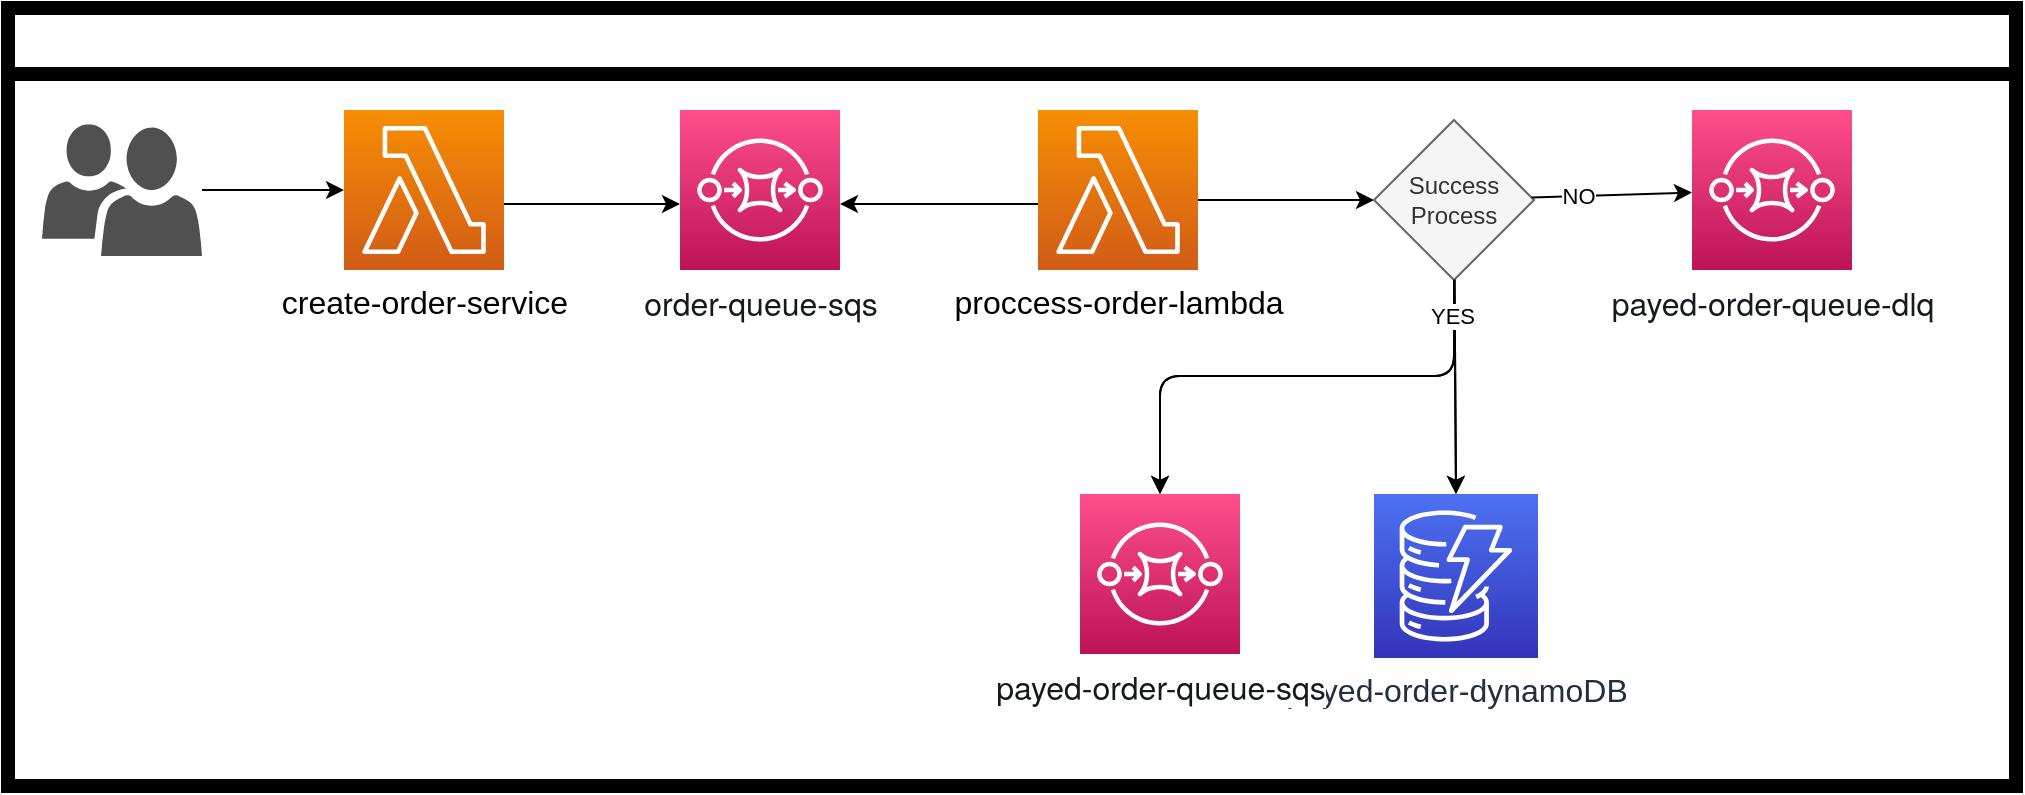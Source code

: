 <mxfile>
    <diagram id="U7Wf0fb3UxXDUE2pneNa" name="Page-1">
        <mxGraphModel dx="1130" dy="1879" grid="0" gridSize="10" guides="1" tooltips="1" connect="1" arrows="1" fold="1" page="1" pageScale="1" pageWidth="850" pageHeight="1100" background="#ffffff" math="0" shadow="0">
            <root>
                <mxCell id="0"/>
                <mxCell id="1" parent="0"/>
                <mxCell id="40" value="Create order group" style="swimlane;whiteSpace=wrap;html=1;labelBackgroundColor=none;strokeWidth=7;fontSize=16;fontColor=#FFFFFF;startSize=33;" parent="1" vertex="1">
                    <mxGeometry x="65" y="-112" width="1004" height="389" as="geometry"/>
                </mxCell>
                <mxCell id="10" value="" style="sketch=0;pointerEvents=1;shadow=0;dashed=0;html=1;strokeColor=none;labelPosition=center;verticalLabelPosition=bottom;verticalAlign=top;align=center;fillColor=#505050;shape=mxgraph.mscae.intune.user_group;" parent="40" vertex="1">
                    <mxGeometry x="17" y="58" width="80" height="66" as="geometry"/>
                </mxCell>
                <mxCell id="12" value="&lt;h5 style=&quot;font-family: &amp;quot;Amazon Ember&amp;quot;, &amp;quot;Helvetica Neue&amp;quot;, Roboto, Arial, sans-serif; font-weight: var(--font-weight-heading-xs-lfmr92, 400); margin-block: 0px; padding-block: var(--space-xxs-9rrxti, 4px); padding-inline: 0px; color: rgb(22, 25, 31); font-size: var(--font-size-heading-xs-pz04z3, 16px); line-height: var(--line-height-heading-xs-jsenn1, 20px); -webkit-font-smoothing: var(--font-smoothing-webkit-8fiijr, auto); text-align: start; background-color: rgb(255, 255, 255); padding: 0px;&quot;&gt;order-queue-sqs&lt;/h5&gt;" style="sketch=0;points=[[0,0,0],[0.25,0,0],[0.5,0,0],[0.75,0,0],[1,0,0],[0,1,0],[0.25,1,0],[0.5,1,0],[0.75,1,0],[1,1,0],[0,0.25,0],[0,0.5,0],[0,0.75,0],[1,0.25,0],[1,0.5,0],[1,0.75,0]];outlineConnect=0;fontColor=#232F3E;gradientColor=#FF4F8B;gradientDirection=north;fillColor=#BC1356;strokeColor=#ffffff;dashed=0;verticalLabelPosition=bottom;verticalAlign=top;align=center;html=1;fontSize=12;fontStyle=0;aspect=fixed;shape=mxgraph.aws4.resourceIcon;resIcon=mxgraph.aws4.sqs;" parent="40" vertex="1">
                    <mxGeometry x="336" y="51" width="80" height="80" as="geometry"/>
                </mxCell>
                <mxCell id="16" style="edgeStyle=none;html=1;entryX=0;entryY=0.5;entryDx=0;entryDy=0;entryPerimeter=0;strokeColor=#000000;fontColor=#000000;" parent="40" edge="1">
                    <mxGeometry relative="1" as="geometry">
                        <mxPoint x="248" y="98" as="sourcePoint"/>
                        <mxPoint x="336" y="98" as="targetPoint"/>
                    </mxGeometry>
                </mxCell>
                <mxCell id="13" value="&lt;font style=&quot;font-size: 16px;&quot; color=&quot;#000000&quot;&gt;&lt;span style=&quot;font-family: Helvetica; font-style: normal; font-variant-ligatures: normal; font-variant-caps: normal; font-weight: 400; letter-spacing: normal; orphans: 2; text-align: center; text-indent: 0px; text-transform: none; widows: 2; word-spacing: 0px; -webkit-text-stroke-width: 0px; text-decoration-thickness: initial; text-decoration-style: initial; text-decoration-color: initial; float: none; display: inline !important;&quot;&gt;create-order-service&lt;/span&gt;&lt;/font&gt;" style="sketch=0;points=[[0,0,0],[0.25,0,0],[0.5,0,0],[0.75,0,0],[1,0,0],[0,1,0],[0.25,1,0],[0.5,1,0],[0.75,1,0],[1,1,0],[0,0.25,0],[0,0.5,0],[0,0.75,0],[1,0.25,0],[1,0.5,0],[1,0.75,0]];outlineConnect=0;fontColor=#232F3E;gradientColor=#F78E04;gradientDirection=north;fillColor=#D05C17;strokeColor=#ffffff;dashed=0;verticalLabelPosition=bottom;verticalAlign=top;align=center;html=1;fontSize=12;fontStyle=0;aspect=fixed;shape=mxgraph.aws4.resourceIcon;resIcon=mxgraph.aws4.lambda;" parent="40" vertex="1">
                    <mxGeometry x="168" y="51" width="80" height="80" as="geometry"/>
                </mxCell>
                <mxCell id="11" style="edgeStyle=none;html=1;strokeColor=#000000;entryX=0;entryY=0.5;entryDx=0;entryDy=0;entryPerimeter=0;" parent="40" source="10" target="13" edge="1">
                    <mxGeometry relative="1" as="geometry">
                        <mxPoint x="80" y="70" as="sourcePoint"/>
                        <mxPoint x="168" y="70" as="targetPoint"/>
                    </mxGeometry>
                </mxCell>
                <mxCell id="19" style="edgeStyle=none;html=1;strokeColor=#000000;fontSize=16;fontColor=#000000;" parent="40" edge="1">
                    <mxGeometry relative="1" as="geometry">
                        <mxPoint x="515" y="98" as="sourcePoint"/>
                        <mxPoint x="416" y="98" as="targetPoint"/>
                    </mxGeometry>
                </mxCell>
                <mxCell id="43" style="edgeStyle=none;html=1;entryX=0;entryY=0.5;entryDx=0;entryDy=0;strokeColor=#000000;" edge="1" parent="40" target="41">
                    <mxGeometry relative="1" as="geometry">
                        <mxPoint x="592" y="96" as="sourcePoint"/>
                    </mxGeometry>
                </mxCell>
                <mxCell id="18" value="&lt;font style=&quot;font-size: 16px;&quot; color=&quot;#000000&quot;&gt;&lt;span style=&quot;font-family: Helvetica; font-style: normal; font-variant-ligatures: normal; font-variant-caps: normal; font-weight: 400; letter-spacing: normal; orphans: 2; text-align: center; text-indent: 0px; text-transform: none; widows: 2; word-spacing: 0px; -webkit-text-stroke-width: 0px; text-decoration-thickness: initial; text-decoration-style: initial; text-decoration-color: initial; float: none; display: inline !important;&quot;&gt;proccess-order-lambda&lt;/span&gt;&lt;/font&gt;" style="sketch=0;points=[[0,0,0],[0.25,0,0],[0.5,0,0],[0.75,0,0],[1,0,0],[0,1,0],[0.25,1,0],[0.5,1,0],[0.75,1,0],[1,1,0],[0,0.25,0],[0,0.5,0],[0,0.75,0],[1,0.25,0],[1,0.5,0],[1,0.75,0]];outlineConnect=0;fontColor=#232F3E;gradientColor=#F78E04;gradientDirection=north;fillColor=#D05C17;strokeColor=#ffffff;dashed=0;verticalLabelPosition=bottom;verticalAlign=top;align=center;html=1;fontSize=12;fontStyle=0;aspect=fixed;shape=mxgraph.aws4.resourceIcon;resIcon=mxgraph.aws4.lambda;" parent="40" vertex="1">
                    <mxGeometry x="515" y="51" width="80" height="80" as="geometry"/>
                </mxCell>
                <mxCell id="21" value="&lt;font style=&quot;font-size: 16px;&quot;&gt;payed-order-dynamoDB&lt;/font&gt;" style="sketch=0;points=[[0,0,0],[0.25,0,0],[0.5,0,0],[0.75,0,0],[1,0,0],[0,1,0],[0.25,1,0],[0.5,1,0],[0.75,1,0],[1,1,0],[0,0.25,0],[0,0.5,0],[0,0.75,0],[1,0.25,0],[1,0.5,0],[1,0.75,0]];outlineConnect=0;fontColor=#232F3E;gradientColor=#4D72F3;gradientDirection=north;fillColor=#3334B9;strokeColor=#ffffff;dashed=0;verticalLabelPosition=bottom;verticalAlign=top;align=center;html=1;fontSize=12;fontStyle=0;aspect=fixed;shape=mxgraph.aws4.resourceIcon;resIcon=mxgraph.aws4.dynamodb;labelBackgroundColor=none;" parent="40" vertex="1">
                    <mxGeometry x="683" y="243" width="82" height="82" as="geometry"/>
                </mxCell>
                <mxCell id="46" style="edgeStyle=none;html=1;entryX=0.5;entryY=0;entryDx=0;entryDy=0;entryPerimeter=0;" edge="1" parent="40" source="41" target="21">
                    <mxGeometry relative="1" as="geometry"/>
                </mxCell>
                <mxCell id="47" style="edgeStyle=orthogonalEdgeStyle;html=1;entryX=0.5;entryY=0;entryDx=0;entryDy=0;entryPerimeter=0;" edge="1" parent="40" source="41" target="25">
                    <mxGeometry relative="1" as="geometry">
                        <Array as="points">
                            <mxPoint x="723" y="184"/>
                            <mxPoint x="576" y="184"/>
                        </Array>
                    </mxGeometry>
                </mxCell>
                <mxCell id="41" value="Success Process" style="rhombus;whiteSpace=wrap;html=1;fillColor=#f5f5f5;fontColor=#333333;strokeColor=#666666;" vertex="1" parent="40">
                    <mxGeometry x="683" y="56" width="80" height="80" as="geometry"/>
                </mxCell>
                <mxCell id="25" value="&lt;h5 style=&quot;font-family: &amp;quot;Amazon Ember&amp;quot;, &amp;quot;Helvetica Neue&amp;quot;, Roboto, Arial, sans-serif; font-weight: var(--font-weight-heading-xs-lfmr92, 400); margin-block: 0px; padding-block: var(--space-xxs-9rrxti, 4px); padding-inline: 0px; color: rgb(22, 25, 31); font-size: var(--font-size-heading-xs-pz04z3, 16px); line-height: var(--line-height-heading-xs-jsenn1, 20px); -webkit-font-smoothing: var(--font-smoothing-webkit-8fiijr, auto); text-align: start; background-color: rgb(255, 255, 255); padding: 0px;&quot;&gt;payed-order-queue-sqs&lt;/h5&gt;" style="sketch=0;points=[[0,0,0],[0.25,0,0],[0.5,0,0],[0.75,0,0],[1,0,0],[0,1,0],[0.25,1,0],[0.5,1,0],[0.75,1,0],[1,1,0],[0,0.25,0],[0,0.5,0],[0,0.75,0],[1,0.25,0],[1,0.5,0],[1,0.75,0]];outlineConnect=0;fontColor=#232F3E;gradientColor=#FF4F8B;gradientDirection=north;fillColor=#BC1356;strokeColor=#ffffff;dashed=0;verticalLabelPosition=bottom;verticalAlign=top;align=center;html=1;fontSize=12;fontStyle=0;aspect=fixed;shape=mxgraph.aws4.resourceIcon;resIcon=mxgraph.aws4.sqs;" parent="40" vertex="1">
                    <mxGeometry x="536" y="243" width="80" height="80" as="geometry"/>
                </mxCell>
                <mxCell id="45" value="&lt;h5 style=&quot;font-family: &amp;quot;Amazon Ember&amp;quot;, &amp;quot;Helvetica Neue&amp;quot;, Roboto, Arial, sans-serif; font-weight: var(--font-weight-heading-xs-lfmr92, 400); margin-block: 0px; padding-block: var(--space-xxs-9rrxti, 4px); padding-inline: 0px; color: rgb(22, 25, 31); font-size: var(--font-size-heading-xs-pz04z3, 16px); line-height: var(--line-height-heading-xs-jsenn1, 20px); -webkit-font-smoothing: var(--font-smoothing-webkit-8fiijr, auto); text-align: start; background-color: rgb(255, 255, 255); padding: 0px;&quot;&gt;payed-order-queue-dlq&lt;/h5&gt;" style="sketch=0;points=[[0,0,0],[0.25,0,0],[0.5,0,0],[0.75,0,0],[1,0,0],[0,1,0],[0.25,1,0],[0.5,1,0],[0.75,1,0],[1,1,0],[0,0.25,0],[0,0.5,0],[0,0.75,0],[1,0.25,0],[1,0.5,0],[1,0.75,0]];outlineConnect=0;fontColor=#232F3E;gradientColor=#FF4F8B;gradientDirection=north;fillColor=#BC1356;strokeColor=#ffffff;dashed=0;verticalLabelPosition=bottom;verticalAlign=top;align=center;html=1;fontSize=12;fontStyle=0;aspect=fixed;shape=mxgraph.aws4.resourceIcon;resIcon=mxgraph.aws4.sqs;" vertex="1" parent="40">
                    <mxGeometry x="842" y="51" width="80" height="80" as="geometry"/>
                </mxCell>
                <mxCell id="44" style="edgeStyle=none;html=1;strokeColor=#000000;" edge="1" parent="40" source="41" target="45">
                    <mxGeometry relative="1" as="geometry">
                        <mxPoint x="872" y="91" as="targetPoint"/>
                    </mxGeometry>
                </mxCell>
                <mxCell id="50" value="NO" style="edgeLabel;html=1;align=center;verticalAlign=middle;resizable=0;points=[];" vertex="1" connectable="0" parent="44">
                    <mxGeometry x="-0.421" relative="1" as="geometry">
                        <mxPoint as="offset"/>
                    </mxGeometry>
                </mxCell>
                <mxCell id="48" style="edgeStyle=orthogonalEdgeStyle;html=1;entryX=0.5;entryY=0;entryDx=0;entryDy=0;entryPerimeter=0;strokeColor=#000000;" edge="1" parent="40">
                    <mxGeometry relative="1" as="geometry">
                        <mxPoint x="723" y="136" as="sourcePoint"/>
                        <mxPoint x="576" y="243" as="targetPoint"/>
                        <Array as="points">
                            <mxPoint x="723" y="184"/>
                            <mxPoint x="576" y="184"/>
                        </Array>
                    </mxGeometry>
                </mxCell>
                <mxCell id="49" style="edgeStyle=none;html=1;entryX=0.5;entryY=0;entryDx=0;entryDy=0;entryPerimeter=0;strokeColor=#000000;" edge="1" parent="40">
                    <mxGeometry relative="1" as="geometry">
                        <mxPoint x="723.27" y="135.73" as="sourcePoint"/>
                        <mxPoint x="724" y="243" as="targetPoint"/>
                    </mxGeometry>
                </mxCell>
                <mxCell id="51" value="YES" style="edgeLabel;html=1;align=center;verticalAlign=middle;resizable=0;points=[];" vertex="1" connectable="0" parent="49">
                    <mxGeometry x="-0.66" y="-2" relative="1" as="geometry">
                        <mxPoint as="offset"/>
                    </mxGeometry>
                </mxCell>
            </root>
        </mxGraphModel>
    </diagram>
</mxfile>